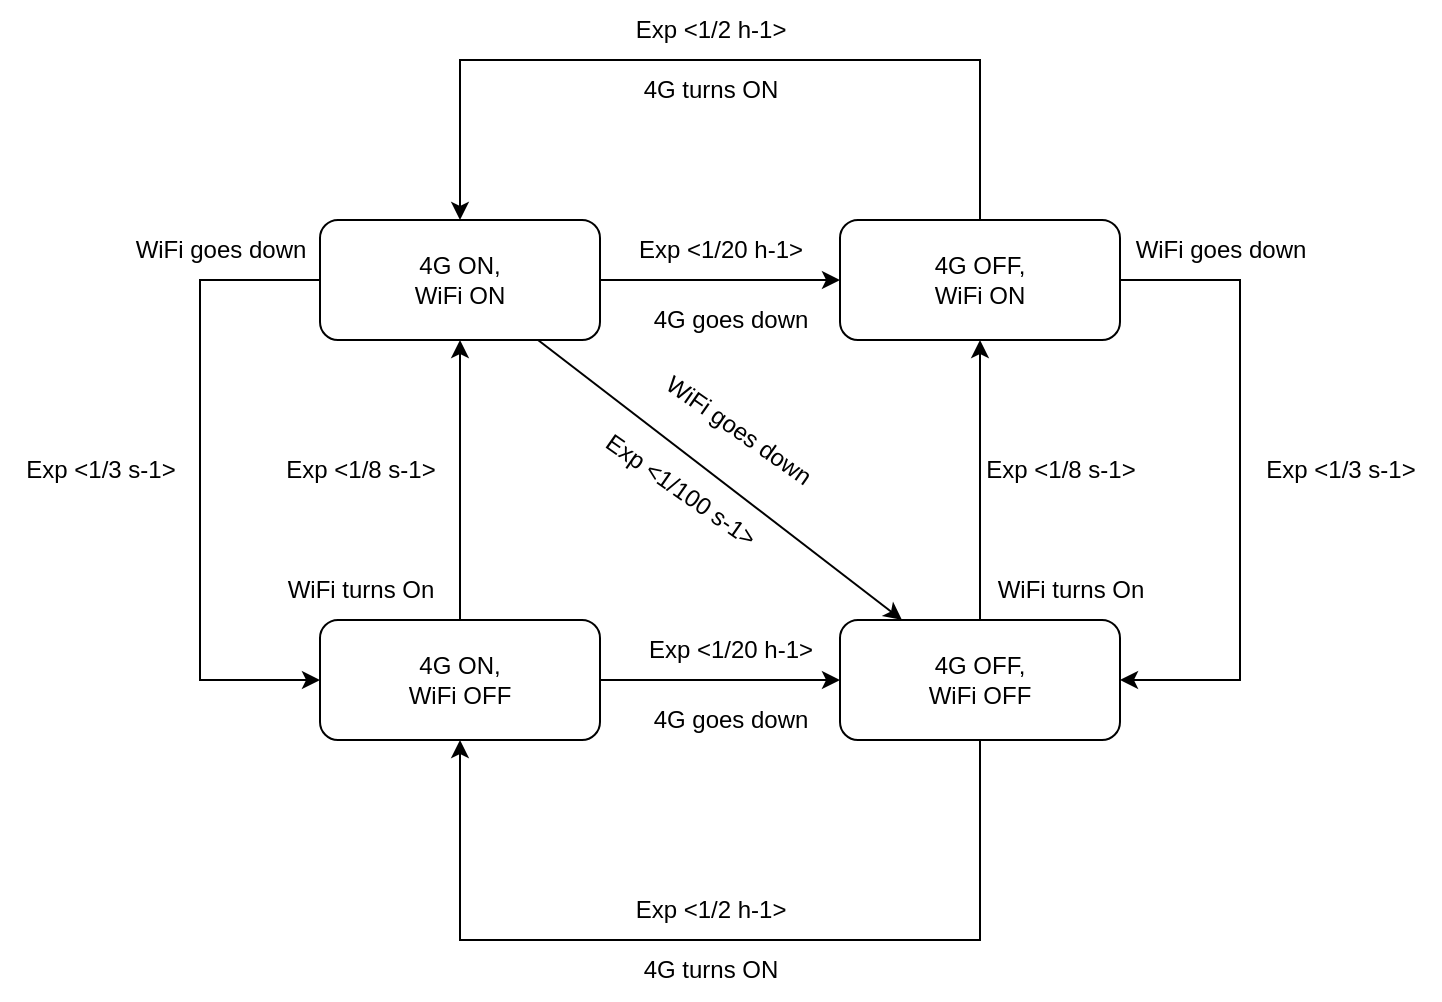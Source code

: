 <mxfile version="20.3.0" type="device"><diagram id="aIeWLRfgp8VVVAEReIwN" name="Pagina-1"><mxGraphModel dx="2105" dy="641" grid="1" gridSize="10" guides="1" tooltips="1" connect="1" arrows="1" fold="1" page="1" pageScale="1" pageWidth="827" pageHeight="1169" math="0" shadow="0"><root><mxCell id="0"/><mxCell id="1" parent="0"/><mxCell id="inOQK4C_JXdL9UEziO6U-29" value="" style="edgeStyle=orthogonalEdgeStyle;rounded=0;orthogonalLoop=1;jettySize=auto;html=1;" edge="1" parent="1" source="inOQK4C_JXdL9UEziO6U-31" target="inOQK4C_JXdL9UEziO6U-34"><mxGeometry relative="1" as="geometry"/></mxCell><mxCell id="inOQK4C_JXdL9UEziO6U-30" style="edgeStyle=orthogonalEdgeStyle;rounded=0;orthogonalLoop=1;jettySize=auto;html=1;" edge="1" parent="1" source="inOQK4C_JXdL9UEziO6U-31" target="inOQK4C_JXdL9UEziO6U-37"><mxGeometry relative="1" as="geometry"><Array as="points"><mxPoint x="90" y="160"/><mxPoint x="90" y="360"/></Array></mxGeometry></mxCell><mxCell id="inOQK4C_JXdL9UEziO6U-57" style="rounded=0;orthogonalLoop=1;jettySize=auto;html=1;" edge="1" parent="1" source="inOQK4C_JXdL9UEziO6U-31" target="inOQK4C_JXdL9UEziO6U-40"><mxGeometry relative="1" as="geometry"/></mxCell><mxCell id="inOQK4C_JXdL9UEziO6U-31" value="4G ON,&lt;br&gt;WiFi ON" style="rounded=1;whiteSpace=wrap;html=1;" vertex="1" parent="1"><mxGeometry x="150" y="130" width="140" height="60" as="geometry"/></mxCell><mxCell id="inOQK4C_JXdL9UEziO6U-32" style="edgeStyle=orthogonalEdgeStyle;rounded=0;orthogonalLoop=1;jettySize=auto;html=1;" edge="1" parent="1" source="inOQK4C_JXdL9UEziO6U-34" target="inOQK4C_JXdL9UEziO6U-31"><mxGeometry relative="1" as="geometry"><Array as="points"><mxPoint x="480" y="50"/><mxPoint x="220" y="50"/></Array></mxGeometry></mxCell><mxCell id="inOQK4C_JXdL9UEziO6U-33" style="edgeStyle=orthogonalEdgeStyle;rounded=0;orthogonalLoop=1;jettySize=auto;html=1;" edge="1" parent="1" source="inOQK4C_JXdL9UEziO6U-34" target="inOQK4C_JXdL9UEziO6U-40"><mxGeometry relative="1" as="geometry"><Array as="points"><mxPoint x="610" y="160"/><mxPoint x="610" y="360"/></Array></mxGeometry></mxCell><mxCell id="inOQK4C_JXdL9UEziO6U-34" value="4G OFF,&lt;br&gt;WiFi ON" style="whiteSpace=wrap;html=1;rounded=1;" vertex="1" parent="1"><mxGeometry x="410" y="130" width="140" height="60" as="geometry"/></mxCell><mxCell id="inOQK4C_JXdL9UEziO6U-35" value="" style="edgeStyle=orthogonalEdgeStyle;rounded=0;orthogonalLoop=1;jettySize=auto;html=1;" edge="1" parent="1" source="inOQK4C_JXdL9UEziO6U-37" target="inOQK4C_JXdL9UEziO6U-40"><mxGeometry relative="1" as="geometry"/></mxCell><mxCell id="inOQK4C_JXdL9UEziO6U-36" style="edgeStyle=orthogonalEdgeStyle;rounded=0;orthogonalLoop=1;jettySize=auto;html=1;" edge="1" parent="1" source="inOQK4C_JXdL9UEziO6U-37" target="inOQK4C_JXdL9UEziO6U-31"><mxGeometry relative="1" as="geometry"/></mxCell><mxCell id="inOQK4C_JXdL9UEziO6U-37" value="4G ON,&lt;br&gt;WiFi OFF" style="rounded=1;whiteSpace=wrap;html=1;" vertex="1" parent="1"><mxGeometry x="150" y="330" width="140" height="60" as="geometry"/></mxCell><mxCell id="inOQK4C_JXdL9UEziO6U-38" style="edgeStyle=orthogonalEdgeStyle;rounded=0;orthogonalLoop=1;jettySize=auto;html=1;" edge="1" parent="1" source="inOQK4C_JXdL9UEziO6U-40" target="inOQK4C_JXdL9UEziO6U-37"><mxGeometry relative="1" as="geometry"><Array as="points"><mxPoint x="480" y="490"/><mxPoint x="220" y="490"/></Array></mxGeometry></mxCell><mxCell id="inOQK4C_JXdL9UEziO6U-39" style="edgeStyle=orthogonalEdgeStyle;rounded=0;orthogonalLoop=1;jettySize=auto;html=1;" edge="1" parent="1" source="inOQK4C_JXdL9UEziO6U-40" target="inOQK4C_JXdL9UEziO6U-34"><mxGeometry relative="1" as="geometry"/></mxCell><mxCell id="inOQK4C_JXdL9UEziO6U-40" value="4G OFF,&lt;br&gt;WiFi OFF" style="whiteSpace=wrap;html=1;rounded=1;" vertex="1" parent="1"><mxGeometry x="410" y="330" width="140" height="60" as="geometry"/></mxCell><mxCell id="inOQK4C_JXdL9UEziO6U-41" value="WiFi goes down" style="text;html=1;align=center;verticalAlign=middle;resizable=0;points=[];autosize=1;strokeColor=none;fillColor=none;" vertex="1" parent="1"><mxGeometry x="545" y="130" width="110" height="30" as="geometry"/></mxCell><mxCell id="inOQK4C_JXdL9UEziO6U-42" value="WiFi goes down" style="text;html=1;align=center;verticalAlign=middle;resizable=0;points=[];autosize=1;strokeColor=none;fillColor=none;" vertex="1" parent="1"><mxGeometry x="45" y="130" width="110" height="30" as="geometry"/></mxCell><mxCell id="inOQK4C_JXdL9UEziO6U-43" value="WiFi turns On" style="text;html=1;align=center;verticalAlign=middle;resizable=0;points=[];autosize=1;strokeColor=none;fillColor=none;" vertex="1" parent="1"><mxGeometry x="120" y="300" width="100" height="30" as="geometry"/></mxCell><mxCell id="inOQK4C_JXdL9UEziO6U-44" value="WiFi turns On" style="text;html=1;align=center;verticalAlign=middle;resizable=0;points=[];autosize=1;strokeColor=none;fillColor=none;" vertex="1" parent="1"><mxGeometry x="475" y="300" width="100" height="30" as="geometry"/></mxCell><mxCell id="inOQK4C_JXdL9UEziO6U-45" value="4G goes down" style="text;html=1;align=center;verticalAlign=middle;resizable=0;points=[];autosize=1;strokeColor=none;fillColor=none;" vertex="1" parent="1"><mxGeometry x="305" y="165" width="100" height="30" as="geometry"/></mxCell><mxCell id="inOQK4C_JXdL9UEziO6U-46" value="4G goes down" style="text;html=1;align=center;verticalAlign=middle;resizable=0;points=[];autosize=1;strokeColor=none;fillColor=none;" vertex="1" parent="1"><mxGeometry x="305" y="365" width="100" height="30" as="geometry"/></mxCell><mxCell id="inOQK4C_JXdL9UEziO6U-47" value="4G turns ON" style="text;html=1;align=center;verticalAlign=middle;resizable=0;points=[];autosize=1;strokeColor=none;fillColor=none;" vertex="1" parent="1"><mxGeometry x="300" y="490" width="90" height="30" as="geometry"/></mxCell><mxCell id="inOQK4C_JXdL9UEziO6U-48" value="4G turns ON" style="text;html=1;align=center;verticalAlign=middle;resizable=0;points=[];autosize=1;strokeColor=none;fillColor=none;" vertex="1" parent="1"><mxGeometry x="300" y="50" width="90" height="30" as="geometry"/></mxCell><mxCell id="inOQK4C_JXdL9UEziO6U-49" value="Exp &amp;lt;1/3 s-1&amp;gt;" style="text;html=1;align=center;verticalAlign=middle;resizable=0;points=[];autosize=1;strokeColor=none;fillColor=none;" vertex="1" parent="1"><mxGeometry x="-10" y="240" width="100" height="30" as="geometry"/></mxCell><mxCell id="inOQK4C_JXdL9UEziO6U-50" value="Exp &amp;lt;1/3 s-1&amp;gt;" style="text;html=1;align=center;verticalAlign=middle;resizable=0;points=[];autosize=1;strokeColor=none;fillColor=none;" vertex="1" parent="1"><mxGeometry x="610" y="240" width="100" height="30" as="geometry"/></mxCell><mxCell id="inOQK4C_JXdL9UEziO6U-51" value="Exp &amp;lt;1/8 s-1&amp;gt;" style="text;html=1;align=center;verticalAlign=middle;resizable=0;points=[];autosize=1;strokeColor=none;fillColor=none;" vertex="1" parent="1"><mxGeometry x="120" y="240" width="100" height="30" as="geometry"/></mxCell><mxCell id="inOQK4C_JXdL9UEziO6U-52" value="Exp &amp;lt;1/8 s-1&amp;gt;" style="text;html=1;align=center;verticalAlign=middle;resizable=0;points=[];autosize=1;strokeColor=none;fillColor=none;" vertex="1" parent="1"><mxGeometry x="470" y="240" width="100" height="30" as="geometry"/></mxCell><mxCell id="inOQK4C_JXdL9UEziO6U-53" value="Exp &amp;lt;1/2 h-1&amp;gt;" style="text;html=1;align=center;verticalAlign=middle;resizable=0;points=[];autosize=1;strokeColor=none;fillColor=none;" vertex="1" parent="1"><mxGeometry x="295" y="20" width="100" height="30" as="geometry"/></mxCell><mxCell id="inOQK4C_JXdL9UEziO6U-54" value="Exp &amp;lt;1/2 h-1&amp;gt;" style="text;html=1;align=center;verticalAlign=middle;resizable=0;points=[];autosize=1;strokeColor=none;fillColor=none;" vertex="1" parent="1"><mxGeometry x="295" y="460" width="100" height="30" as="geometry"/></mxCell><mxCell id="inOQK4C_JXdL9UEziO6U-55" value="Exp &amp;lt;1/20 h-1&amp;gt;" style="text;html=1;align=center;verticalAlign=middle;resizable=0;points=[];autosize=1;strokeColor=none;fillColor=none;" vertex="1" parent="1"><mxGeometry x="295" y="130" width="110" height="30" as="geometry"/></mxCell><mxCell id="inOQK4C_JXdL9UEziO6U-56" value="Exp &amp;lt;1/20 h-1&amp;gt;" style="text;html=1;align=center;verticalAlign=middle;resizable=0;points=[];autosize=1;strokeColor=none;fillColor=none;" vertex="1" parent="1"><mxGeometry x="300" y="330" width="110" height="30" as="geometry"/></mxCell><mxCell id="inOQK4C_JXdL9UEziO6U-58" value="WiFi goes down" style="text;html=1;align=center;verticalAlign=middle;resizable=0;points=[];autosize=1;strokeColor=none;fillColor=none;rotation=35;" vertex="1" parent="1"><mxGeometry x="304" y="220" width="110" height="30" as="geometry"/></mxCell><mxCell id="inOQK4C_JXdL9UEziO6U-59" value="Exp &amp;lt;1/100 s-1&amp;gt;" style="text;html=1;align=center;verticalAlign=middle;resizable=0;points=[];autosize=1;strokeColor=none;fillColor=none;rotation=35;" vertex="1" parent="1"><mxGeometry x="275" y="250" width="110" height="30" as="geometry"/></mxCell></root></mxGraphModel></diagram></mxfile>